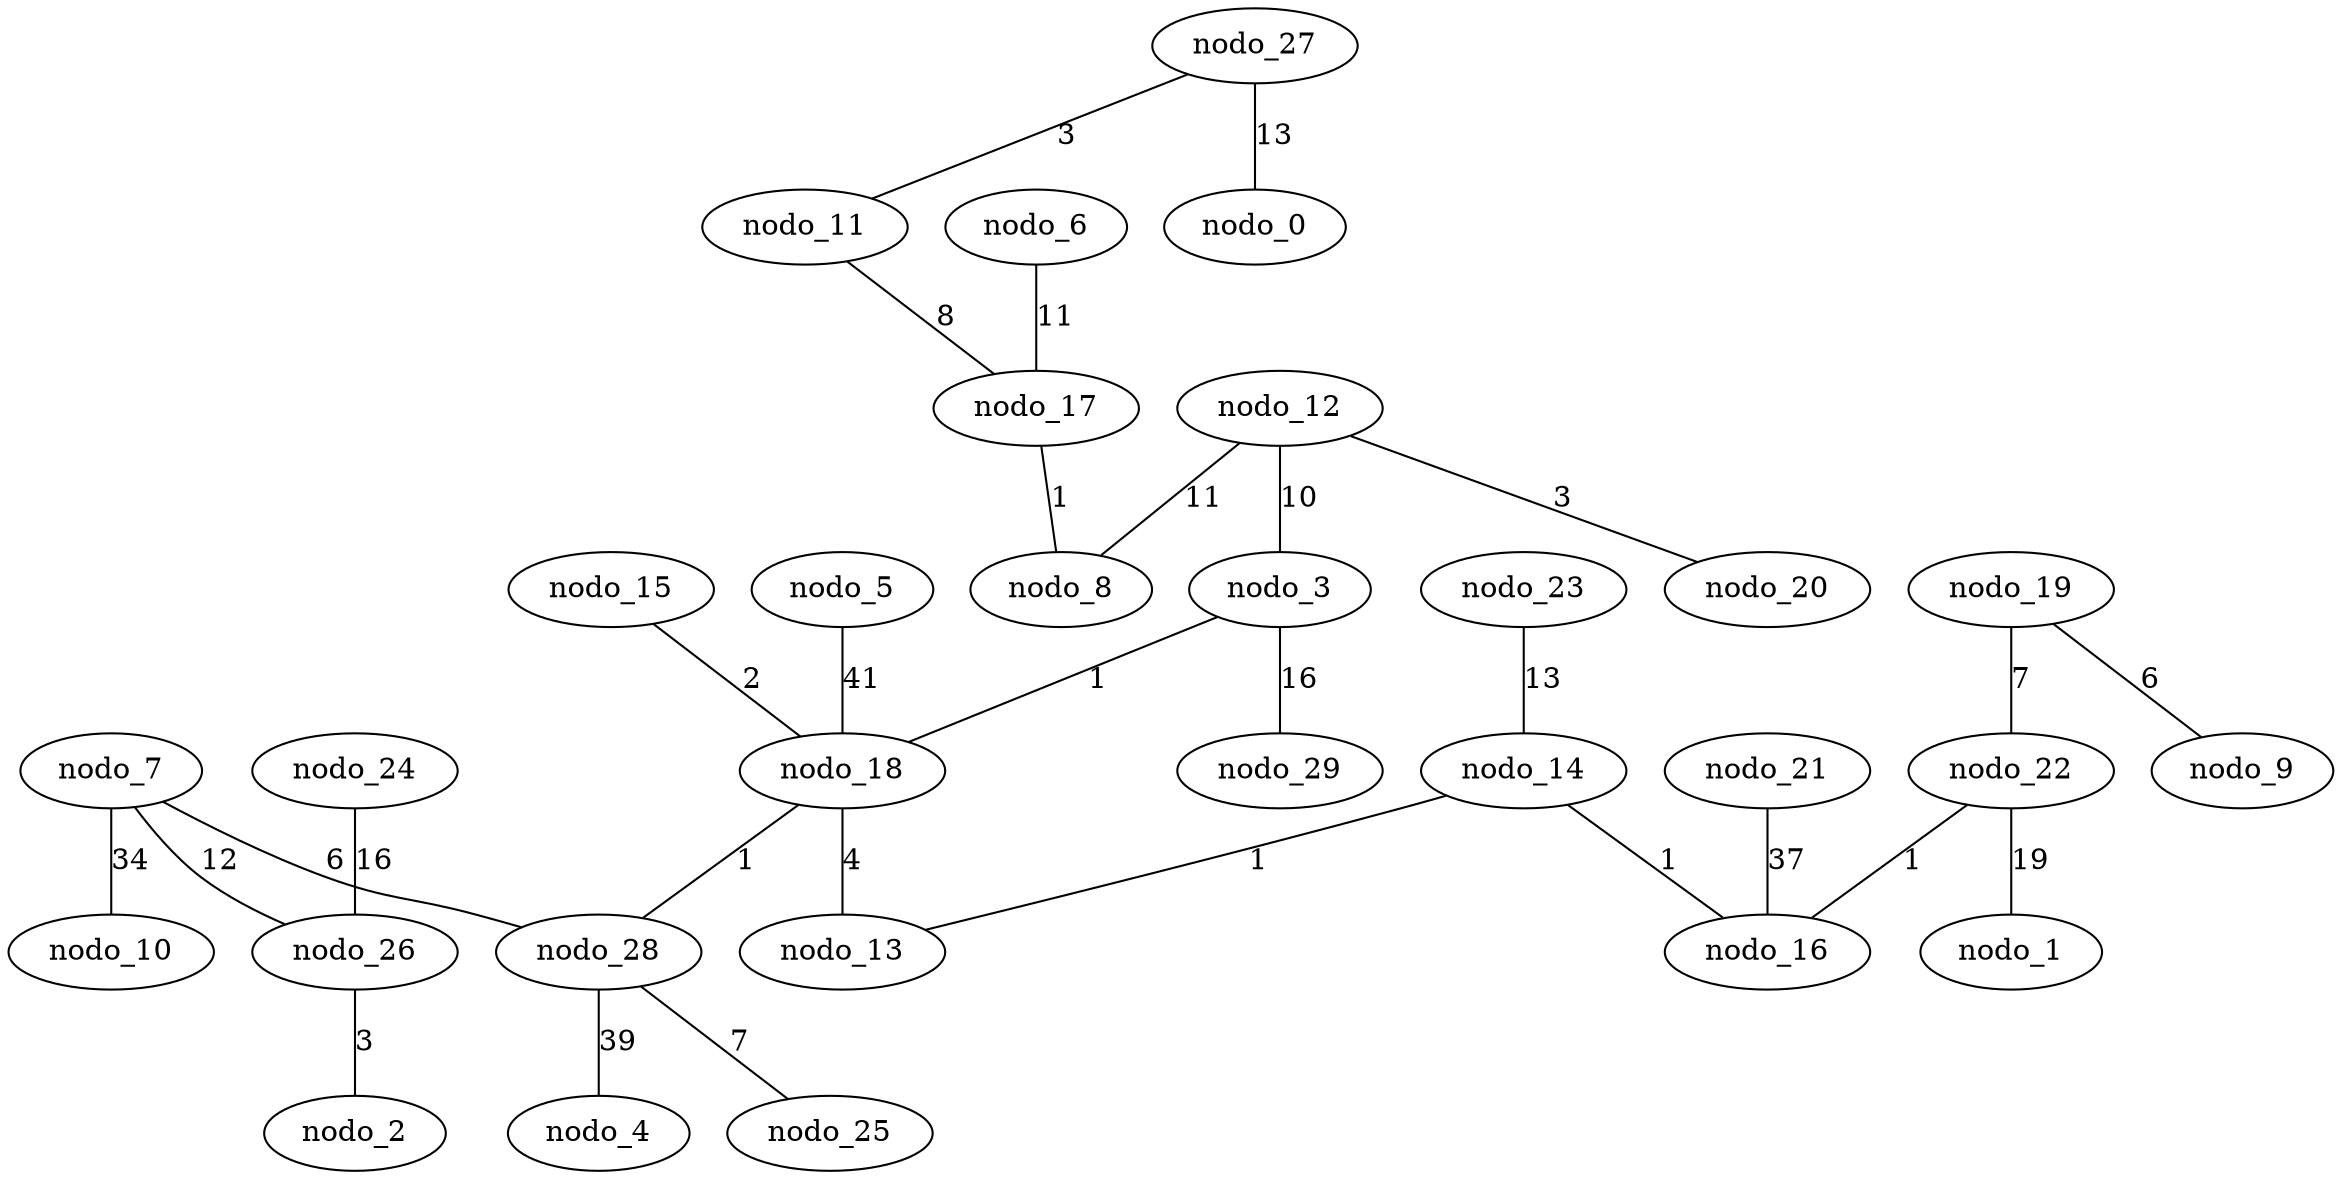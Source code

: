 graph gen_erdos_ren_30_i_kruskal {
  nodo_28 -- nodo_25 [label=7 weight=7];
  nodo_14 -- nodo_16 [label=1 weight=1];
  nodo_23 -- nodo_14 [label=13 weight=13];
  nodo_7 -- nodo_10 [label=34 weight=34];
  nodo_17 -- nodo_8 [label=1 weight=1];
  nodo_7 -- nodo_28 [label=6 weight=6];
  nodo_7 -- nodo_26 [label=12 weight=12];
  nodo_22 -- nodo_16 [label=1 weight=1];
  nodo_5 -- nodo_18 [label=41 weight=41];
  nodo_28 -- nodo_4 [label=39 weight=39];
  nodo_11 -- nodo_17 [label=8 weight=8];
  nodo_14 -- nodo_13 [label=1 weight=1];
  nodo_19 -- nodo_22 [label=7 weight=7];
  nodo_27 -- nodo_11 [label=3 weight=3];
  nodo_12 -- nodo_3 [label=10 weight=10];
  nodo_12 -- nodo_8 [label=11 weight=11];
  nodo_18 -- nodo_28 [label=1 weight=1];
  nodo_27 -- nodo_0 [label=13 weight=13];
  nodo_3 -- nodo_18 [label=1 weight=1];
  nodo_24 -- nodo_26 [label=16 weight=16];
  nodo_3 -- nodo_29 [label=16 weight=16];
  nodo_6 -- nodo_17 [label=11 weight=11];
  nodo_12 -- nodo_20 [label=3 weight=3];
  nodo_26 -- nodo_2 [label=3 weight=3];
  nodo_22 -- nodo_1 [label=19 weight=19];
  nodo_15 -- nodo_18 [label=2 weight=2];
  nodo_19 -- nodo_9 [label=6 weight=6];
  nodo_18 -- nodo_13 [label=4 weight=4];
  nodo_21 -- nodo_16 [label=37 weight=37];
}